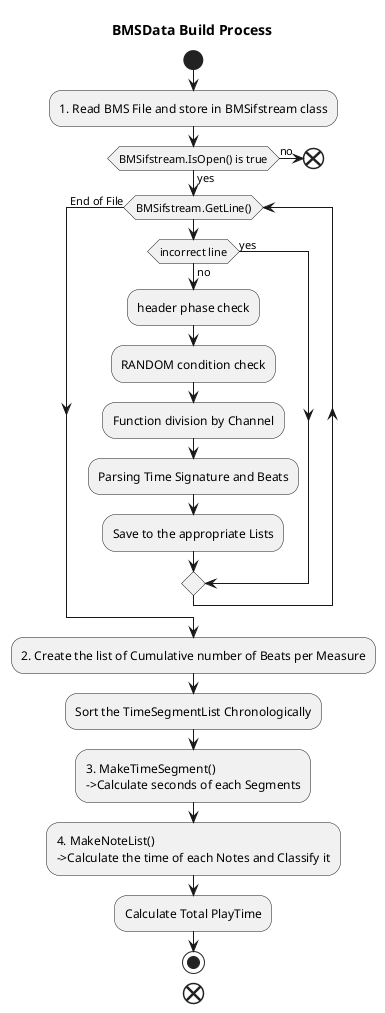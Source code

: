 @startuml build_activity
title BMSData Build Process
start
:1. Read BMS File and store in BMSifstream class;
if(BMSifstream.IsOpen() is true) then (no)
end
else (yes)
while (BMSifstream.GetLine())
    if(incorrect line) then (yes)
    else (no)
    :header phase check;
    :RANDOM condition check;
    :Function division by Channel;
    :Parsing Time Signature and Beats;
    :Save to the appropriate Lists;
    endif
endwhile (End of File)
:2. Create the list of Cumulative number of Beats per Measure;
:Sort the TimeSegmentList Chronologically;
:3. MakeTimeSegment()\n->Calculate seconds of each Segments;
:4. MakeNoteList()\n->Calculate the time of each Notes and Classify it;
:Calculate Total PlayTime;
stop
endif

end
@enduml